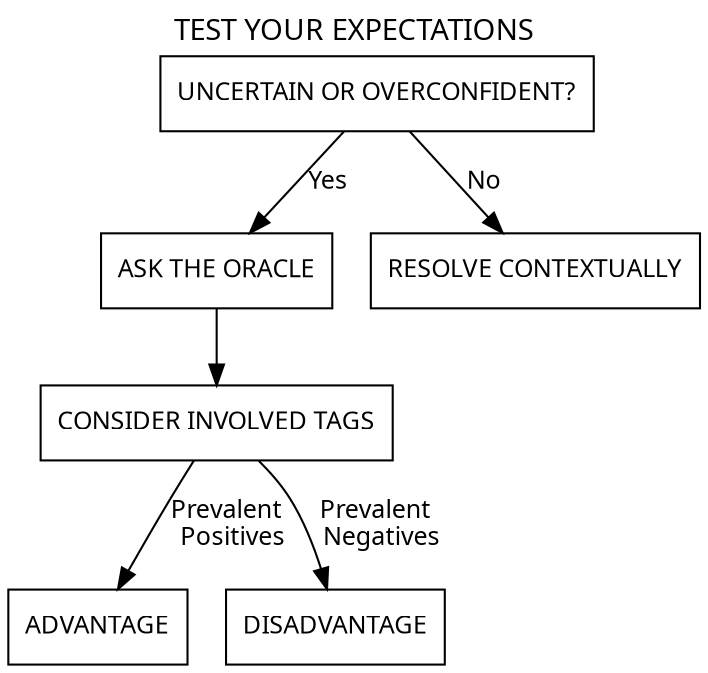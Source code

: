 digraph scene_breakdown {
    label = "TEST YOUR EXPECTATIONS";
    labelloc="t";
    fontname="Permanent Marker";
    node [shape="rect", style = "", 
    fontname="Permanent Marker", fontsize=12];
    edge [shape="rect", fontname="Permanent Marker", fontsize=12];


    cs11 [label = "UNCERTAIN OR OVERCONFIDENT?"];
    cs12 [label = "ASK THE ORACLE"];
    cs13 [label = "RESOLVE CONTEXTUALLY"];
    cs14 [label = "CONSIDER INVOLVED TAGS"];
    cs15 [label = "ADVANTAGE"];
    cs16 [label = "DISADVANTAGE"];

    cs11 -> cs12 [label="Yes"];
    cs11 -> cs13 [label="No"];
    cs12 -> cs14;
    cs14 -> cs15 [label = "Prevalent \n Positives"];
    cs14 -> cs16 [label = "Prevalent \n Negatives"];
}